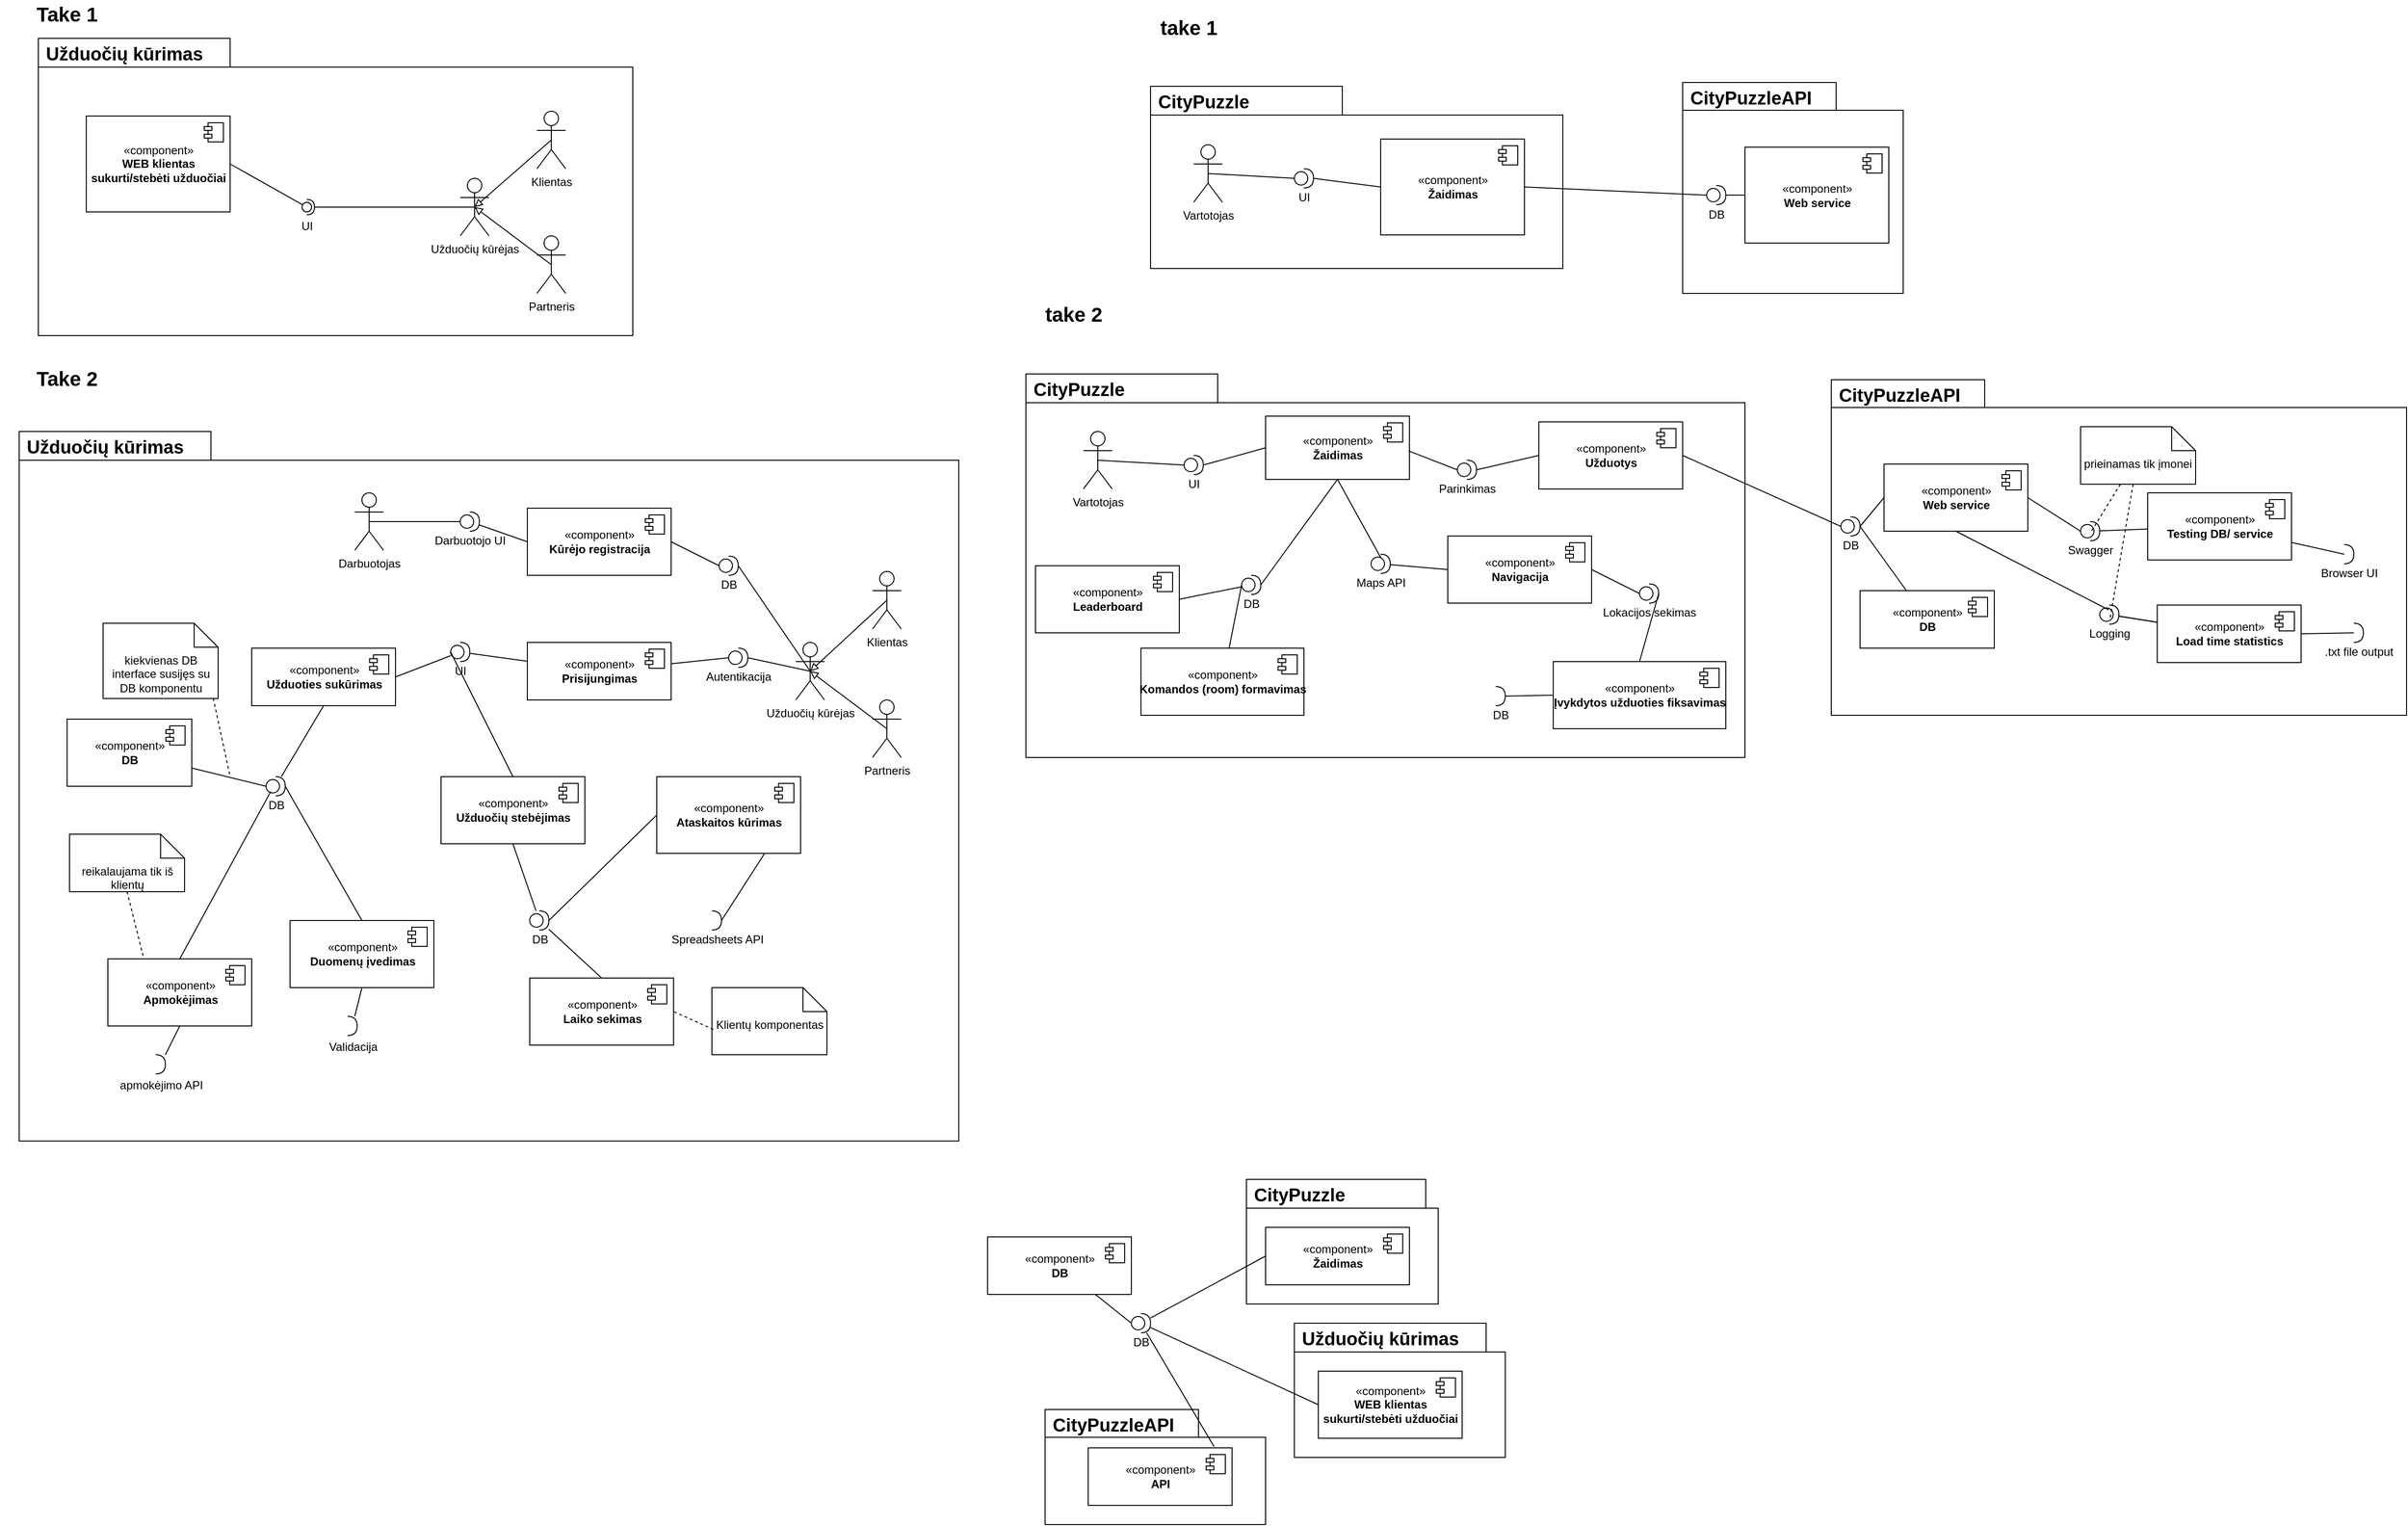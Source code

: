 <mxfile version="17.2.1" type="device"><diagram id="Dtw4l8O03sn318z3Ghwx" name="Page-1"><mxGraphModel dx="1896" dy="1040" grid="1" gridSize="10" guides="1" tooltips="1" connect="1" arrows="1" fold="1" page="1" pageScale="1" pageWidth="850" pageHeight="1100" math="0" shadow="0"><root><mxCell id="0"/><mxCell id="1" parent="0"/><mxCell id="4-IWrdeqYlgNCMV9quka-18" value="Take 1" style="text;align=center;fontStyle=1;verticalAlign=middle;spacingLeft=3;spacingRight=3;strokeColor=none;rotatable=0;points=[[0,0.5],[1,0.5]];portConstraint=eastwest;fontSize=21;" vertex="1" parent="1"><mxGeometry y="40" width="140" height="26" as="geometry"/></mxCell><mxCell id="4-IWrdeqYlgNCMV9quka-19" value="Take 2" style="text;align=center;fontStyle=1;verticalAlign=middle;spacingLeft=3;spacingRight=3;strokeColor=none;rotatable=0;points=[[0,0.5],[1,0.5]];portConstraint=eastwest;fontSize=21;" vertex="1" parent="1"><mxGeometry x="30" y="420" width="80" height="26" as="geometry"/></mxCell><mxCell id="4-IWrdeqYlgNCMV9quka-22" value="&lt;div style=&quot;font-size: 19px&quot;&gt;&lt;font style=&quot;font-size: 19px&quot;&gt;Užduočių kūrimas&lt;br&gt;&lt;/font&gt;&lt;/div&gt;" style="shape=folder;fontStyle=1;spacingTop=-1;tabWidth=200;tabHeight=30;tabPosition=left;html=1;fontSize=21;align=left;verticalAlign=top;spacingLeft=6;" vertex="1" parent="1"><mxGeometry x="40" y="80" width="620" height="310" as="geometry"/></mxCell><mxCell id="4-IWrdeqYlgNCMV9quka-23" value="Klientas" style="shape=umlActor;verticalLabelPosition=bottom;verticalAlign=top;html=1;" vertex="1" parent="1"><mxGeometry x="560" y="156" width="30" height="60" as="geometry"/></mxCell><mxCell id="4-IWrdeqYlgNCMV9quka-24" value="Partneris" style="shape=umlActor;verticalLabelPosition=bottom;verticalAlign=top;html=1;" vertex="1" parent="1"><mxGeometry x="560" y="286" width="30" height="60" as="geometry"/></mxCell><mxCell id="4-IWrdeqYlgNCMV9quka-25" style="rounded=0;orthogonalLoop=1;jettySize=auto;html=1;exitX=0.5;exitY=0.5;exitDx=0;exitDy=0;exitPerimeter=0;endArrow=block;endFill=0;entryX=0.5;entryY=0.5;entryDx=0;entryDy=0;entryPerimeter=0;" edge="1" parent="1" source="4-IWrdeqYlgNCMV9quka-23" target="4-IWrdeqYlgNCMV9quka-26"><mxGeometry relative="1" as="geometry"><mxPoint x="480" y="166" as="targetPoint"/></mxGeometry></mxCell><mxCell id="4-IWrdeqYlgNCMV9quka-26" value="Užduočių kūrėjas" style="shape=umlActor;verticalLabelPosition=bottom;verticalAlign=top;html=1;" vertex="1" parent="1"><mxGeometry x="480" y="226" width="30" height="60" as="geometry"/></mxCell><mxCell id="4-IWrdeqYlgNCMV9quka-27" style="rounded=0;orthogonalLoop=1;jettySize=auto;html=1;exitX=0.5;exitY=0.5;exitDx=0;exitDy=0;exitPerimeter=0;endArrow=block;endFill=0;entryX=0.5;entryY=0.5;entryDx=0;entryDy=0;entryPerimeter=0;" edge="1" parent="1" source="4-IWrdeqYlgNCMV9quka-24" target="4-IWrdeqYlgNCMV9quka-26"><mxGeometry relative="1" as="geometry"><mxPoint x="585" y="196" as="sourcePoint"/><mxPoint x="475" y="266" as="targetPoint"/></mxGeometry></mxCell><mxCell id="4-IWrdeqYlgNCMV9quka-28" value="" style="rounded=0;orthogonalLoop=1;jettySize=auto;html=1;endArrow=none;endFill=0;sketch=0;sourcePerimeterSpacing=0;targetPerimeterSpacing=0;exitX=1;exitY=0.5;exitDx=0;exitDy=0;" edge="1" parent="1" source="4-IWrdeqYlgNCMV9quka-32" target="4-IWrdeqYlgNCMV9quka-30"><mxGeometry relative="1" as="geometry"><mxPoint x="250" y="246" as="sourcePoint"/></mxGeometry></mxCell><mxCell id="4-IWrdeqYlgNCMV9quka-29" value="" style="rounded=0;orthogonalLoop=1;jettySize=auto;html=1;endArrow=halfCircle;endFill=0;entryX=0.5;entryY=0.5;endSize=6;strokeWidth=1;sketch=0;exitX=0.5;exitY=0.5;exitDx=0;exitDy=0;exitPerimeter=0;" edge="1" parent="1" source="4-IWrdeqYlgNCMV9quka-26" target="4-IWrdeqYlgNCMV9quka-30"><mxGeometry relative="1" as="geometry"><mxPoint x="315" y="291" as="sourcePoint"/></mxGeometry></mxCell><mxCell id="4-IWrdeqYlgNCMV9quka-30" value="" style="ellipse;whiteSpace=wrap;html=1;align=center;aspect=fixed;resizable=0;points=[];outlineConnect=0;sketch=0;" vertex="1" parent="1"><mxGeometry x="315" y="251" width="10" height="10" as="geometry"/></mxCell><mxCell id="4-IWrdeqYlgNCMV9quka-31" value="UI" style="text;html=1;align=center;verticalAlign=middle;resizable=0;points=[];autosize=1;strokeColor=none;fillColor=none;" vertex="1" parent="1"><mxGeometry x="305" y="266" width="30" height="20" as="geometry"/></mxCell><mxCell id="4-IWrdeqYlgNCMV9quka-32" value="«component»&lt;br&gt;&lt;div&gt;&lt;b&gt;WEB klientas&lt;/b&gt;&lt;/div&gt;&lt;div&gt;&lt;b&gt;sukurti/stebėti užduočiai&lt;/b&gt;&lt;/div&gt;" style="html=1;dropTarget=0;" vertex="1" parent="1"><mxGeometry x="90" y="161" width="150" height="100" as="geometry"/></mxCell><mxCell id="4-IWrdeqYlgNCMV9quka-33" value="" style="shape=module;jettyWidth=8;jettyHeight=4;" vertex="1" parent="4-IWrdeqYlgNCMV9quka-32"><mxGeometry x="1" width="20" height="20" relative="1" as="geometry"><mxPoint x="-27" y="7" as="offset"/></mxGeometry></mxCell><mxCell id="4-IWrdeqYlgNCMV9quka-34" value="&lt;div style=&quot;font-size: 19px&quot;&gt;&lt;font style=&quot;font-size: 19px&quot;&gt;Užduočių kūrimas&lt;br&gt;&lt;/font&gt;&lt;/div&gt;" style="shape=folder;fontStyle=1;spacingTop=-1;tabWidth=200;tabHeight=30;tabPosition=left;html=1;fontSize=21;align=left;verticalAlign=top;spacingLeft=6;" vertex="1" parent="1"><mxGeometry x="20" y="490" width="980" height="740" as="geometry"/></mxCell><mxCell id="4-IWrdeqYlgNCMV9quka-35" value="Klientas" style="shape=umlActor;verticalLabelPosition=bottom;verticalAlign=top;html=1;" vertex="1" parent="1"><mxGeometry x="910" y="636" width="30" height="60" as="geometry"/></mxCell><mxCell id="4-IWrdeqYlgNCMV9quka-36" value="Partneris" style="shape=umlActor;verticalLabelPosition=bottom;verticalAlign=top;html=1;" vertex="1" parent="1"><mxGeometry x="910" y="770" width="30" height="60" as="geometry"/></mxCell><mxCell id="4-IWrdeqYlgNCMV9quka-37" style="rounded=0;orthogonalLoop=1;jettySize=auto;html=1;exitX=0.5;exitY=0.5;exitDx=0;exitDy=0;exitPerimeter=0;endArrow=block;endFill=0;entryX=0.5;entryY=0.5;entryDx=0;entryDy=0;entryPerimeter=0;" edge="1" parent="1" source="4-IWrdeqYlgNCMV9quka-35" target="4-IWrdeqYlgNCMV9quka-38"><mxGeometry relative="1" as="geometry"><mxPoint x="830" y="650" as="targetPoint"/></mxGeometry></mxCell><mxCell id="4-IWrdeqYlgNCMV9quka-88" style="edgeStyle=none;rounded=0;orthogonalLoop=1;jettySize=auto;html=1;entryX=1;entryY=0.5;entryDx=0;entryDy=0;fontSize=12;endArrow=none;endFill=0;strokeColor=#000000;exitX=0.5;exitY=0.5;exitDx=0;exitDy=0;exitPerimeter=0;entryPerimeter=0;" edge="1" parent="1" source="4-IWrdeqYlgNCMV9quka-38" target="4-IWrdeqYlgNCMV9quka-129"><mxGeometry relative="1" as="geometry"/></mxCell><mxCell id="4-IWrdeqYlgNCMV9quka-38" value="Užduočių kūrėjas" style="shape=umlActor;verticalLabelPosition=bottom;verticalAlign=top;html=1;" vertex="1" parent="1"><mxGeometry x="830" y="710" width="30" height="60" as="geometry"/></mxCell><mxCell id="4-IWrdeqYlgNCMV9quka-39" style="rounded=0;orthogonalLoop=1;jettySize=auto;html=1;exitX=0.5;exitY=0.5;exitDx=0;exitDy=0;exitPerimeter=0;endArrow=block;endFill=0;entryX=0.5;entryY=0.5;entryDx=0;entryDy=0;entryPerimeter=0;" edge="1" parent="1" source="4-IWrdeqYlgNCMV9quka-36" target="4-IWrdeqYlgNCMV9quka-38"><mxGeometry relative="1" as="geometry"><mxPoint x="935" y="680" as="sourcePoint"/><mxPoint x="825" y="750" as="targetPoint"/></mxGeometry></mxCell><mxCell id="4-IWrdeqYlgNCMV9quka-69" style="edgeStyle=none;rounded=0;orthogonalLoop=1;jettySize=auto;html=1;entryX=0.5;entryY=1;entryDx=0;entryDy=0;fontSize=12;endArrow=none;endFill=0;strokeColor=#000000;" edge="1" parent="1" source="4-IWrdeqYlgNCMV9quka-48" target="4-IWrdeqYlgNCMV9quka-97"><mxGeometry relative="1" as="geometry"/></mxCell><mxCell id="4-IWrdeqYlgNCMV9quka-48" value="&lt;div&gt;&lt;font style=&quot;font-size: 12px&quot;&gt;apmokėjimo API&lt;/font&gt;&lt;/div&gt;" style="shape=requiredInterface;html=1;verticalLabelPosition=bottom;sketch=0;fontSize=19;strokeColor=#000000;fillColor=#D4E1F5;" vertex="1" parent="1"><mxGeometry x="162.5" y="1140" width="10" height="20" as="geometry"/></mxCell><mxCell id="4-IWrdeqYlgNCMV9quka-57" style="edgeStyle=none;rounded=0;orthogonalLoop=1;jettySize=auto;html=1;entryX=0.5;entryY=0.5;entryDx=0;entryDy=0;entryPerimeter=0;fontSize=12;endArrow=none;endFill=0;strokeColor=#000000;exitX=1;exitY=0.5;exitDx=0;exitDy=0;exitPerimeter=0;" edge="1" parent="1" source="4-IWrdeqYlgNCMV9quka-62" target="4-IWrdeqYlgNCMV9quka-38"><mxGeometry relative="1" as="geometry"><mxPoint x="810" y="740" as="sourcePoint"/></mxGeometry></mxCell><mxCell id="4-IWrdeqYlgNCMV9quka-54" value="&lt;div&gt;«component»&lt;b&gt;&lt;br&gt;&lt;/b&gt;&lt;/div&gt;&lt;div&gt;&lt;b&gt;Prisijungimas&lt;/b&gt;&lt;/div&gt;" style="html=1;dropTarget=0;" vertex="1" parent="1"><mxGeometry x="550" y="710" width="150" height="60" as="geometry"/></mxCell><mxCell id="4-IWrdeqYlgNCMV9quka-55" value="" style="shape=module;jettyWidth=8;jettyHeight=4;" vertex="1" parent="4-IWrdeqYlgNCMV9quka-54"><mxGeometry x="1" width="20" height="20" relative="1" as="geometry"><mxPoint x="-27" y="7" as="offset"/></mxGeometry></mxCell><mxCell id="4-IWrdeqYlgNCMV9quka-64" style="edgeStyle=none;rounded=0;orthogonalLoop=1;jettySize=auto;html=1;exitX=0;exitY=0.5;exitDx=0;exitDy=0;exitPerimeter=0;fontSize=12;endArrow=none;endFill=0;strokeColor=#000000;" edge="1" parent="1" source="4-IWrdeqYlgNCMV9quka-62" target="4-IWrdeqYlgNCMV9quka-54"><mxGeometry relative="1" as="geometry"/></mxCell><mxCell id="4-IWrdeqYlgNCMV9quka-62" value="Autentikacija" style="shape=providedRequiredInterface;html=1;verticalLabelPosition=bottom;sketch=0;fontSize=12;strokeColor=#000000;fillColor=none;" vertex="1" parent="1"><mxGeometry x="760" y="716" width="20" height="20" as="geometry"/></mxCell><mxCell id="4-IWrdeqYlgNCMV9quka-220" style="edgeStyle=none;rounded=0;orthogonalLoop=1;jettySize=auto;html=1;exitX=0.5;exitY=1;exitDx=0;exitDy=0;fontSize=12;endArrow=none;endFill=0;endSize=11;strokeColor=#000000;" edge="1" parent="1" source="4-IWrdeqYlgNCMV9quka-66" target="4-IWrdeqYlgNCMV9quka-219"><mxGeometry relative="1" as="geometry"/></mxCell><mxCell id="4-IWrdeqYlgNCMV9quka-66" value="&lt;div&gt;«component»&lt;/div&gt;&lt;div&gt;&lt;b&gt;Užduoties sukūrimas&lt;/b&gt;&lt;/div&gt;" style="html=1;dropTarget=0;" vertex="1" parent="1"><mxGeometry x="262.5" y="716" width="150" height="60" as="geometry"/></mxCell><mxCell id="4-IWrdeqYlgNCMV9quka-67" value="" style="shape=module;jettyWidth=8;jettyHeight=4;" vertex="1" parent="4-IWrdeqYlgNCMV9quka-66"><mxGeometry x="1" width="20" height="20" relative="1" as="geometry"><mxPoint x="-27" y="7" as="offset"/></mxGeometry></mxCell><mxCell id="4-IWrdeqYlgNCMV9quka-218" style="edgeStyle=none;rounded=0;orthogonalLoop=1;jettySize=auto;html=1;exitX=0.5;exitY=0;exitDx=0;exitDy=0;fontSize=12;endArrow=none;endFill=0;endSize=11;strokeColor=#000000;entryX=0;entryY=0.5;entryDx=0;entryDy=0;entryPerimeter=0;" edge="1" parent="1" source="4-IWrdeqYlgNCMV9quka-75" target="4-IWrdeqYlgNCMV9quka-111"><mxGeometry relative="1" as="geometry"><mxPoint x="490" y="710" as="targetPoint"/></mxGeometry></mxCell><mxCell id="4-IWrdeqYlgNCMV9quka-75" value="&lt;div&gt;«component»&lt;/div&gt;&lt;div&gt;&lt;b&gt;Užduočių stebėjimas&lt;/b&gt;&lt;/div&gt;" style="html=1;dropTarget=0;" vertex="1" parent="1"><mxGeometry x="460" y="850" width="150" height="70" as="geometry"/></mxCell><mxCell id="4-IWrdeqYlgNCMV9quka-76" value="" style="shape=module;jettyWidth=8;jettyHeight=4;" vertex="1" parent="4-IWrdeqYlgNCMV9quka-75"><mxGeometry x="1" width="20" height="20" relative="1" as="geometry"><mxPoint x="-27" y="7" as="offset"/></mxGeometry></mxCell><mxCell id="4-IWrdeqYlgNCMV9quka-85" style="edgeStyle=none;rounded=0;orthogonalLoop=1;jettySize=auto;html=1;entryX=0.25;entryY=0;entryDx=0;entryDy=0;fontSize=12;endArrow=none;endFill=0;strokeColor=#000000;dashed=1;exitX=0.5;exitY=1;exitDx=0;exitDy=0;exitPerimeter=0;" edge="1" parent="1" source="4-IWrdeqYlgNCMV9quka-84" target="4-IWrdeqYlgNCMV9quka-97"><mxGeometry relative="1" as="geometry"><mxPoint x="72.5" y="1060" as="sourcePoint"/></mxGeometry></mxCell><mxCell id="4-IWrdeqYlgNCMV9quka-84" value="reikalaujama tik iš klientų" style="shape=note2;boundedLbl=1;whiteSpace=wrap;html=1;size=25;verticalAlign=top;align=center;fontSize=12;strokeColor=#000000;fillColor=none;" vertex="1" parent="1"><mxGeometry x="72.5" y="910" width="120" height="60" as="geometry"/></mxCell><mxCell id="4-IWrdeqYlgNCMV9quka-86" value="&lt;div&gt;«component»&lt;b&gt;&lt;br&gt;&lt;/b&gt;&lt;/div&gt;&lt;div&gt;&lt;b&gt;Kūrėjo registracija&lt;br&gt;&lt;/b&gt;&lt;/div&gt;" style="html=1;dropTarget=0;" vertex="1" parent="1"><mxGeometry x="550" y="570" width="150" height="70" as="geometry"/></mxCell><mxCell id="4-IWrdeqYlgNCMV9quka-87" value="" style="shape=module;jettyWidth=8;jettyHeight=4;" vertex="1" parent="4-IWrdeqYlgNCMV9quka-86"><mxGeometry x="1" width="20" height="20" relative="1" as="geometry"><mxPoint x="-27" y="7" as="offset"/></mxGeometry></mxCell><mxCell id="4-IWrdeqYlgNCMV9quka-99" style="edgeStyle=none;rounded=0;orthogonalLoop=1;jettySize=auto;html=1;fontSize=12;endArrow=none;endFill=0;strokeColor=#000000;exitX=0.5;exitY=0;exitDx=0;exitDy=0;endSize=11;entryX=0.247;entryY=0.772;entryDx=0;entryDy=0;entryPerimeter=0;" edge="1" parent="1" source="4-IWrdeqYlgNCMV9quka-97" target="4-IWrdeqYlgNCMV9quka-219"><mxGeometry relative="1" as="geometry"><mxPoint x="290" y="810" as="targetPoint"/></mxGeometry></mxCell><mxCell id="4-IWrdeqYlgNCMV9quka-97" value="&lt;div&gt;«component»&lt;/div&gt;&lt;b&gt;Apmokėjimas&lt;br&gt;&lt;/b&gt;" style="html=1;dropTarget=0;" vertex="1" parent="1"><mxGeometry x="112.5" y="1040" width="150" height="70" as="geometry"/></mxCell><mxCell id="4-IWrdeqYlgNCMV9quka-98" value="" style="shape=module;jettyWidth=8;jettyHeight=4;" vertex="1" parent="4-IWrdeqYlgNCMV9quka-97"><mxGeometry x="1" width="20" height="20" relative="1" as="geometry"><mxPoint x="-27" y="7" as="offset"/></mxGeometry></mxCell><mxCell id="4-IWrdeqYlgNCMV9quka-100" style="edgeStyle=none;rounded=0;orthogonalLoop=1;jettySize=auto;html=1;entryX=0.5;entryY=1;entryDx=0;entryDy=0;fontSize=12;endArrow=none;endFill=0;strokeColor=#000000;" edge="1" parent="1" source="4-IWrdeqYlgNCMV9quka-101" target="4-IWrdeqYlgNCMV9quka-105"><mxGeometry relative="1" as="geometry"/></mxCell><mxCell id="4-IWrdeqYlgNCMV9quka-101" value="&lt;div&gt;&lt;font style=&quot;font-size: 12px&quot;&gt;Validacija&lt;br&gt;&lt;/font&gt;&lt;/div&gt;" style="shape=requiredInterface;html=1;verticalLabelPosition=bottom;sketch=0;fontSize=19;strokeColor=#000000;fillColor=#D4E1F5;" vertex="1" parent="1"><mxGeometry x="362.5" y="1100" width="10" height="20" as="geometry"/></mxCell><mxCell id="4-IWrdeqYlgNCMV9quka-104" style="edgeStyle=none;rounded=0;orthogonalLoop=1;jettySize=auto;html=1;entryX=1;entryY=0.5;entryDx=0;entryDy=0;fontSize=12;endArrow=none;endFill=0;strokeColor=#000000;exitX=0.5;exitY=0;exitDx=0;exitDy=0;endSize=11;entryPerimeter=0;" edge="1" parent="1" source="4-IWrdeqYlgNCMV9quka-105" target="4-IWrdeqYlgNCMV9quka-219"><mxGeometry relative="1" as="geometry"><mxPoint x="570" y="1040" as="targetPoint"/></mxGeometry></mxCell><mxCell id="4-IWrdeqYlgNCMV9quka-105" value="&lt;div&gt;«component»&lt;/div&gt;&lt;b&gt;Duomenų įvedimas&lt;br&gt;&lt;/b&gt;" style="html=1;dropTarget=0;" vertex="1" parent="1"><mxGeometry x="302.5" y="1000" width="150" height="70" as="geometry"/></mxCell><mxCell id="4-IWrdeqYlgNCMV9quka-106" value="" style="shape=module;jettyWidth=8;jettyHeight=4;" vertex="1" parent="4-IWrdeqYlgNCMV9quka-105"><mxGeometry x="1" width="20" height="20" relative="1" as="geometry"><mxPoint x="-27" y="7" as="offset"/></mxGeometry></mxCell><mxCell id="4-IWrdeqYlgNCMV9quka-113" style="edgeStyle=none;rounded=0;orthogonalLoop=1;jettySize=auto;html=1;entryX=1;entryY=0.5;entryDx=0;entryDy=0;fontSize=12;endArrow=none;endFill=0;endSize=11;strokeColor=#000000;" edge="1" parent="1" source="4-IWrdeqYlgNCMV9quka-111" target="4-IWrdeqYlgNCMV9quka-66"><mxGeometry relative="1" as="geometry"><mxPoint x="440" y="721" as="targetPoint"/></mxGeometry></mxCell><mxCell id="4-IWrdeqYlgNCMV9quka-114" style="edgeStyle=none;rounded=0;orthogonalLoop=1;jettySize=auto;html=1;fontSize=12;endArrow=none;endFill=0;endSize=11;strokeColor=#000000;" edge="1" parent="1" source="4-IWrdeqYlgNCMV9quka-111" target="4-IWrdeqYlgNCMV9quka-54"><mxGeometry relative="1" as="geometry"/></mxCell><mxCell id="4-IWrdeqYlgNCMV9quka-111" value="UI" style="shape=providedRequiredInterface;html=1;verticalLabelPosition=bottom;sketch=0;fontSize=12;strokeColor=#000000;fillColor=none;" vertex="1" parent="1"><mxGeometry x="470" y="710" width="20" height="20" as="geometry"/></mxCell><mxCell id="4-IWrdeqYlgNCMV9quka-115" style="edgeStyle=none;rounded=0;orthogonalLoop=1;jettySize=auto;html=1;entryX=0.5;entryY=1;entryDx=0;entryDy=0;fontSize=12;endArrow=none;endFill=0;strokeColor=#000000;" edge="1" parent="1" source="4-IWrdeqYlgNCMV9quka-119" target="4-IWrdeqYlgNCMV9quka-75"><mxGeometry relative="1" as="geometry"><mxPoint x="617.5" y="750" as="targetPoint"/><mxPoint x="502.5" y="983.333" as="sourcePoint"/></mxGeometry></mxCell><mxCell id="4-IWrdeqYlgNCMV9quka-122" style="edgeStyle=none;rounded=0;orthogonalLoop=1;jettySize=auto;html=1;entryX=0.5;entryY=0;entryDx=0;entryDy=0;fontSize=12;endArrow=none;endFill=0;endSize=11;strokeColor=#000000;" edge="1" parent="1" source="4-IWrdeqYlgNCMV9quka-119" target="4-IWrdeqYlgNCMV9quka-120"><mxGeometry relative="1" as="geometry"/></mxCell><mxCell id="4-IWrdeqYlgNCMV9quka-119" value="DB" style="shape=providedRequiredInterface;html=1;verticalLabelPosition=bottom;sketch=0;fontSize=12;strokeColor=#000000;fillColor=none;" vertex="1" parent="1"><mxGeometry x="552.5" y="990" width="20" height="20" as="geometry"/></mxCell><mxCell id="4-IWrdeqYlgNCMV9quka-120" value="&lt;div&gt;«component»&lt;/div&gt;&lt;div&gt;&lt;b&gt;Laiko sekimas&lt;br&gt;&lt;/b&gt;&lt;/div&gt;" style="html=1;dropTarget=0;" vertex="1" parent="1"><mxGeometry x="552.5" y="1060" width="150" height="70" as="geometry"/></mxCell><mxCell id="4-IWrdeqYlgNCMV9quka-121" value="" style="shape=module;jettyWidth=8;jettyHeight=4;" vertex="1" parent="4-IWrdeqYlgNCMV9quka-120"><mxGeometry x="1" width="20" height="20" relative="1" as="geometry"><mxPoint x="-27" y="7" as="offset"/></mxGeometry></mxCell><mxCell id="4-IWrdeqYlgNCMV9quka-123" style="edgeStyle=none;rounded=0;orthogonalLoop=1;jettySize=auto;html=1;entryX=0;entryY=0.5;entryDx=0;entryDy=0;fontSize=12;endArrow=none;endFill=0;endSize=11;strokeColor=#000000;exitX=1;exitY=0.5;exitDx=0;exitDy=0;exitPerimeter=0;" edge="1" parent="1" target="4-IWrdeqYlgNCMV9quka-124" source="4-IWrdeqYlgNCMV9quka-119"><mxGeometry relative="1" as="geometry"><mxPoint x="582.5" y="1019.231" as="sourcePoint"/></mxGeometry></mxCell><mxCell id="4-IWrdeqYlgNCMV9quka-127" style="edgeStyle=none;rounded=0;orthogonalLoop=1;jettySize=auto;html=1;exitX=0.75;exitY=1;exitDx=0;exitDy=0;entryX=1;entryY=0.5;entryDx=0;entryDy=0;entryPerimeter=0;fontSize=12;endArrow=none;endFill=0;endSize=11;strokeColor=#000000;" edge="1" parent="1" source="4-IWrdeqYlgNCMV9quka-124" target="4-IWrdeqYlgNCMV9quka-170"><mxGeometry relative="1" as="geometry"><mxPoint x="907.5" y="980" as="targetPoint"/></mxGeometry></mxCell><mxCell id="4-IWrdeqYlgNCMV9quka-124" value="&lt;div&gt;«component»&lt;/div&gt;&lt;div&gt;&lt;b&gt;Ataskaitos kūrimas&lt;br&gt;&lt;/b&gt;&lt;/div&gt;" style="html=1;dropTarget=0;" vertex="1" parent="1"><mxGeometry x="685" y="850" width="150" height="80" as="geometry"/></mxCell><mxCell id="4-IWrdeqYlgNCMV9quka-125" value="" style="shape=module;jettyWidth=8;jettyHeight=4;" vertex="1" parent="4-IWrdeqYlgNCMV9quka-124"><mxGeometry x="1" width="20" height="20" relative="1" as="geometry"><mxPoint x="-27" y="7" as="offset"/></mxGeometry></mxCell><mxCell id="4-IWrdeqYlgNCMV9quka-131" style="edgeStyle=none;rounded=0;orthogonalLoop=1;jettySize=auto;html=1;exitX=0.5;exitY=0.5;exitDx=0;exitDy=0;exitPerimeter=0;fontSize=12;endArrow=none;endFill=0;endSize=11;strokeColor=#000000;entryX=0;entryY=0.5;entryDx=0;entryDy=0;entryPerimeter=0;" edge="1" parent="1" source="4-IWrdeqYlgNCMV9quka-128" target="4-IWrdeqYlgNCMV9quka-132"><mxGeometry relative="1" as="geometry"><mxPoint x="490" y="540" as="targetPoint"/></mxGeometry></mxCell><mxCell id="4-IWrdeqYlgNCMV9quka-128" value="Darbuotojas" style="shape=umlActor;verticalLabelPosition=bottom;verticalAlign=top;html=1;" vertex="1" parent="1"><mxGeometry x="370" y="554" width="30" height="60" as="geometry"/></mxCell><mxCell id="4-IWrdeqYlgNCMV9quka-130" style="edgeStyle=none;rounded=0;orthogonalLoop=1;jettySize=auto;html=1;entryX=1;entryY=0.5;entryDx=0;entryDy=0;fontSize=12;endArrow=none;endFill=0;endSize=11;strokeColor=#000000;exitX=0;exitY=0.5;exitDx=0;exitDy=0;exitPerimeter=0;" edge="1" parent="1" source="4-IWrdeqYlgNCMV9quka-129" target="4-IWrdeqYlgNCMV9quka-86"><mxGeometry relative="1" as="geometry"/></mxCell><mxCell id="4-IWrdeqYlgNCMV9quka-129" value="DB" style="shape=providedRequiredInterface;html=1;verticalLabelPosition=bottom;sketch=0;fontSize=12;strokeColor=#000000;fillColor=none;" vertex="1" parent="1"><mxGeometry x="750" y="620" width="20" height="20" as="geometry"/></mxCell><mxCell id="4-IWrdeqYlgNCMV9quka-133" style="edgeStyle=none;rounded=0;orthogonalLoop=1;jettySize=auto;html=1;entryX=0;entryY=0.5;entryDx=0;entryDy=0;fontSize=12;endArrow=none;endFill=0;endSize=11;strokeColor=#000000;" edge="1" parent="1" source="4-IWrdeqYlgNCMV9quka-132" target="4-IWrdeqYlgNCMV9quka-86"><mxGeometry relative="1" as="geometry"/></mxCell><mxCell id="4-IWrdeqYlgNCMV9quka-132" value="Darbuotojo UI" style="shape=providedRequiredInterface;html=1;verticalLabelPosition=bottom;sketch=0;fontSize=12;strokeColor=#000000;fillColor=none;" vertex="1" parent="1"><mxGeometry x="480" y="574" width="20" height="20" as="geometry"/></mxCell><mxCell id="4-IWrdeqYlgNCMV9quka-137" style="edgeStyle=none;rounded=0;orthogonalLoop=1;jettySize=auto;html=1;fontSize=12;endArrow=none;endFill=0;strokeColor=#000000;dashed=1;exitX=0.013;exitY=0.623;exitDx=0;exitDy=0;exitPerimeter=0;entryX=1;entryY=0.5;entryDx=0;entryDy=0;" edge="1" parent="1" source="4-IWrdeqYlgNCMV9quka-138" target="4-IWrdeqYlgNCMV9quka-120"><mxGeometry relative="1" as="geometry"><mxPoint x="772.5" y="1230" as="sourcePoint"/><mxPoint x="850.5" y="1170" as="targetPoint"/></mxGeometry></mxCell><mxCell id="4-IWrdeqYlgNCMV9quka-138" value="Klientų komponentas" style="shape=note2;boundedLbl=1;whiteSpace=wrap;html=1;size=25;verticalAlign=top;align=center;fontSize=12;strokeColor=#000000;fillColor=none;" vertex="1" parent="1"><mxGeometry x="742.5" y="1070" width="120" height="70" as="geometry"/></mxCell><mxCell id="4-IWrdeqYlgNCMV9quka-140" value="&lt;div style=&quot;font-size: 19px&quot;&gt;CityPuzzle&lt;font style=&quot;font-size: 19px&quot;&gt;&lt;br&gt;&lt;/font&gt;&lt;/div&gt;" style="shape=folder;fontStyle=1;spacingTop=-1;tabWidth=200;tabHeight=30;tabPosition=left;html=1;fontSize=21;align=left;verticalAlign=top;spacingLeft=6;" vertex="1" parent="1"><mxGeometry x="1200" y="130" width="430" height="190" as="geometry"/></mxCell><mxCell id="4-IWrdeqYlgNCMV9quka-141" value="take 1" style="text;align=center;fontStyle=1;verticalAlign=middle;spacingLeft=3;spacingRight=3;strokeColor=none;rotatable=0;points=[[0,0.5],[1,0.5]];portConstraint=eastwest;fontSize=21;" vertex="1" parent="1"><mxGeometry x="1200" y="54" width="80" height="26" as="geometry"/></mxCell><mxCell id="4-IWrdeqYlgNCMV9quka-142" value="&lt;div style=&quot;font-size: 19px&quot;&gt;CityPuzzleAPI&lt;/div&gt;" style="shape=folder;fontStyle=1;spacingTop=-1;tabWidth=160;tabHeight=29;tabPosition=left;html=1;fontSize=21;align=left;verticalAlign=top;spacingLeft=6;" vertex="1" parent="1"><mxGeometry x="1755" y="126" width="230" height="220" as="geometry"/></mxCell><mxCell id="4-IWrdeqYlgNCMV9quka-148" style="edgeStyle=none;rounded=0;orthogonalLoop=1;jettySize=auto;html=1;exitX=0.5;exitY=0.5;exitDx=0;exitDy=0;exitPerimeter=0;entryX=0;entryY=0.5;entryDx=0;entryDy=0;entryPerimeter=0;fontSize=12;endArrow=none;endFill=0;endSize=11;strokeColor=#000000;" edge="1" parent="1" source="4-IWrdeqYlgNCMV9quka-143" target="4-IWrdeqYlgNCMV9quka-145"><mxGeometry relative="1" as="geometry"/></mxCell><mxCell id="4-IWrdeqYlgNCMV9quka-143" value="Vartotojas" style="shape=umlActor;verticalLabelPosition=bottom;verticalAlign=top;html=1;" vertex="1" parent="1"><mxGeometry x="1245" y="191" width="30" height="60" as="geometry"/></mxCell><mxCell id="4-IWrdeqYlgNCMV9quka-149" style="edgeStyle=none;rounded=0;orthogonalLoop=1;jettySize=auto;html=1;exitX=1;exitY=0.5;exitDx=0;exitDy=0;exitPerimeter=0;entryX=0;entryY=0.5;entryDx=0;entryDy=0;fontSize=12;endArrow=none;endFill=0;endSize=11;strokeColor=#000000;" edge="1" parent="1" source="4-IWrdeqYlgNCMV9quka-145" target="4-IWrdeqYlgNCMV9quka-146"><mxGeometry relative="1" as="geometry"/></mxCell><mxCell id="4-IWrdeqYlgNCMV9quka-145" value="UI" style="shape=providedRequiredInterface;html=1;verticalLabelPosition=bottom;sketch=0;fontSize=12;strokeColor=#000000;fillColor=none;" vertex="1" parent="1"><mxGeometry x="1350" y="216" width="20" height="20" as="geometry"/></mxCell><mxCell id="4-IWrdeqYlgNCMV9quka-146" value="&lt;div&gt;«component»&lt;b&gt;&lt;br&gt;&lt;/b&gt;&lt;/div&gt;&lt;div&gt;&lt;b&gt;Žaidimas&lt;br&gt;&lt;/b&gt;&lt;/div&gt;" style="html=1;dropTarget=0;" vertex="1" parent="1"><mxGeometry x="1440" y="185" width="150" height="100" as="geometry"/></mxCell><mxCell id="4-IWrdeqYlgNCMV9quka-147" value="" style="shape=module;jettyWidth=8;jettyHeight=4;" vertex="1" parent="4-IWrdeqYlgNCMV9quka-146"><mxGeometry x="1" width="20" height="20" relative="1" as="geometry"><mxPoint x="-27" y="7" as="offset"/></mxGeometry></mxCell><mxCell id="4-IWrdeqYlgNCMV9quka-150" value="&lt;div&gt;«component»&lt;b&gt;&lt;br&gt;&lt;/b&gt;&lt;/div&gt;&lt;div&gt;&lt;b&gt;Web service&lt;br&gt;&lt;/b&gt;&lt;/div&gt;" style="html=1;dropTarget=0;" vertex="1" parent="1"><mxGeometry x="1820" y="193.5" width="150" height="100" as="geometry"/></mxCell><mxCell id="4-IWrdeqYlgNCMV9quka-151" value="" style="shape=module;jettyWidth=8;jettyHeight=4;" vertex="1" parent="4-IWrdeqYlgNCMV9quka-150"><mxGeometry x="1" width="20" height="20" relative="1" as="geometry"><mxPoint x="-27" y="7" as="offset"/></mxGeometry></mxCell><mxCell id="4-IWrdeqYlgNCMV9quka-153" style="edgeStyle=none;rounded=0;orthogonalLoop=1;jettySize=auto;html=1;exitX=1;exitY=0.5;exitDx=0;exitDy=0;entryX=0;entryY=0.5;entryDx=0;entryDy=0;entryPerimeter=0;fontSize=12;endArrow=none;endFill=0;endSize=11;strokeColor=#000000;" edge="1" parent="1" target="4-IWrdeqYlgNCMV9quka-155" source="4-IWrdeqYlgNCMV9quka-146"><mxGeometry relative="1" as="geometry"><mxPoint x="1580" y="128.5" as="sourcePoint"/></mxGeometry></mxCell><mxCell id="4-IWrdeqYlgNCMV9quka-154" style="edgeStyle=none;rounded=0;orthogonalLoop=1;jettySize=auto;html=1;exitX=1;exitY=0.5;exitDx=0;exitDy=0;exitPerimeter=0;entryX=0;entryY=0.5;entryDx=0;entryDy=0;fontSize=12;endArrow=none;endFill=0;endSize=11;strokeColor=#000000;" edge="1" parent="1" source="4-IWrdeqYlgNCMV9quka-155" target="4-IWrdeqYlgNCMV9quka-150"><mxGeometry relative="1" as="geometry"><mxPoint x="1790" y="179.5" as="targetPoint"/></mxGeometry></mxCell><mxCell id="4-IWrdeqYlgNCMV9quka-155" value="DB" style="shape=providedRequiredInterface;html=1;verticalLabelPosition=bottom;sketch=0;fontSize=12;strokeColor=#000000;fillColor=none;" vertex="1" parent="1"><mxGeometry x="1780" y="233.5" width="20" height="20" as="geometry"/></mxCell><mxCell id="4-IWrdeqYlgNCMV9quka-156" value="take 2" style="text;align=center;fontStyle=1;verticalAlign=middle;spacingLeft=3;spacingRight=3;strokeColor=none;rotatable=0;points=[[0,0.5],[1,0.5]];portConstraint=eastwest;fontSize=21;" vertex="1" parent="1"><mxGeometry x="1080" y="353" width="80" height="26" as="geometry"/></mxCell><mxCell id="4-IWrdeqYlgNCMV9quka-170" value="Spreadsheets API" style="shape=requiredInterface;html=1;verticalLabelPosition=bottom;sketch=0;fontSize=12;strokeColor=#000000;fillColor=#D4E1F5;" vertex="1" parent="1"><mxGeometry x="742.5" y="990" width="10" height="20" as="geometry"/></mxCell><mxCell id="4-IWrdeqYlgNCMV9quka-219" value="DB" style="shape=providedRequiredInterface;html=1;verticalLabelPosition=bottom;sketch=0;fontSize=12;strokeColor=#000000;fillColor=none;" vertex="1" parent="1"><mxGeometry x="277.5" y="850" width="20" height="20" as="geometry"/></mxCell><mxCell id="4-IWrdeqYlgNCMV9quka-226" style="edgeStyle=none;rounded=0;orthogonalLoop=1;jettySize=auto;html=1;entryX=0;entryY=0.5;entryDx=0;entryDy=0;entryPerimeter=0;fontSize=12;endArrow=none;endFill=0;endSize=11;strokeColor=#000000;" edge="1" parent="1" source="4-IWrdeqYlgNCMV9quka-224" target="4-IWrdeqYlgNCMV9quka-219"><mxGeometry relative="1" as="geometry"/></mxCell><mxCell id="4-IWrdeqYlgNCMV9quka-224" value="&lt;div&gt;«component»&lt;/div&gt;&lt;b&gt;DB&lt;br&gt;&lt;/b&gt;" style="html=1;dropTarget=0;" vertex="1" parent="1"><mxGeometry x="70" y="790" width="130" height="70" as="geometry"/></mxCell><mxCell id="4-IWrdeqYlgNCMV9quka-225" value="" style="shape=module;jettyWidth=8;jettyHeight=4;" vertex="1" parent="4-IWrdeqYlgNCMV9quka-224"><mxGeometry x="1" width="20" height="20" relative="1" as="geometry"><mxPoint x="-27" y="7" as="offset"/></mxGeometry></mxCell><mxCell id="4-IWrdeqYlgNCMV9quka-227" style="edgeStyle=none;rounded=0;orthogonalLoop=1;jettySize=auto;html=1;fontSize=12;endArrow=none;endFill=0;strokeColor=#000000;dashed=1;exitX=0.958;exitY=0.998;exitDx=0;exitDy=0;exitPerimeter=0;" edge="1" parent="1" source="4-IWrdeqYlgNCMV9quka-228"><mxGeometry relative="1" as="geometry"><mxPoint x="142.5" y="805" as="sourcePoint"/><mxPoint x="240" y="850" as="targetPoint"/></mxGeometry></mxCell><mxCell id="4-IWrdeqYlgNCMV9quka-228" value="&lt;div&gt;kiekvienas DB interface susijęs su DB komponentu&lt;/div&gt;&lt;div&gt;&lt;br&gt;&lt;/div&gt;" style="shape=note2;boundedLbl=1;whiteSpace=wrap;html=1;size=25;verticalAlign=top;align=center;fontSize=12;strokeColor=#000000;fillColor=none;" vertex="1" parent="1"><mxGeometry x="107.5" y="690" width="120" height="78.5" as="geometry"/></mxCell><mxCell id="4-IWrdeqYlgNCMV9quka-236" value="&lt;div style=&quot;font-size: 19px&quot;&gt;CityPuzzle&lt;font style=&quot;font-size: 19px&quot;&gt;&lt;br&gt;&lt;/font&gt;&lt;/div&gt;" style="shape=folder;fontStyle=1;spacingTop=-1;tabWidth=200;tabHeight=30;tabPosition=left;html=1;fontSize=21;align=left;verticalAlign=top;spacingLeft=6;" vertex="1" parent="1"><mxGeometry x="1070" y="430" width="750" height="400" as="geometry"/></mxCell><mxCell id="4-IWrdeqYlgNCMV9quka-237" style="edgeStyle=none;rounded=0;orthogonalLoop=1;jettySize=auto;html=1;exitX=0.5;exitY=0.5;exitDx=0;exitDy=0;exitPerimeter=0;entryX=0;entryY=0.5;entryDx=0;entryDy=0;entryPerimeter=0;fontSize=12;endArrow=none;endFill=0;endSize=11;strokeColor=#000000;" edge="1" parent="1" source="4-IWrdeqYlgNCMV9quka-238" target="4-IWrdeqYlgNCMV9quka-240"><mxGeometry relative="1" as="geometry"/></mxCell><mxCell id="4-IWrdeqYlgNCMV9quka-238" value="Vartotojas" style="shape=umlActor;verticalLabelPosition=bottom;verticalAlign=top;html=1;" vertex="1" parent="1"><mxGeometry x="1130" y="490" width="30" height="60" as="geometry"/></mxCell><mxCell id="4-IWrdeqYlgNCMV9quka-239" style="edgeStyle=none;rounded=0;orthogonalLoop=1;jettySize=auto;html=1;exitX=1;exitY=0.5;exitDx=0;exitDy=0;exitPerimeter=0;entryX=0;entryY=0.5;entryDx=0;entryDy=0;fontSize=12;endArrow=none;endFill=0;endSize=11;strokeColor=#000000;" edge="1" parent="1" source="4-IWrdeqYlgNCMV9quka-240" target="4-IWrdeqYlgNCMV9quka-241"><mxGeometry relative="1" as="geometry"/></mxCell><mxCell id="4-IWrdeqYlgNCMV9quka-240" value="UI" style="shape=providedRequiredInterface;html=1;verticalLabelPosition=bottom;sketch=0;fontSize=12;strokeColor=#000000;fillColor=none;" vertex="1" parent="1"><mxGeometry x="1235" y="515" width="20" height="20" as="geometry"/></mxCell><mxCell id="4-IWrdeqYlgNCMV9quka-241" value="&lt;div&gt;«component»&lt;b&gt;&lt;br&gt;&lt;/b&gt;&lt;/div&gt;&lt;div&gt;&lt;b&gt;Žaidimas&lt;br&gt;&lt;/b&gt;&lt;/div&gt;" style="html=1;dropTarget=0;" vertex="1" parent="1"><mxGeometry x="1320" y="474" width="150" height="66" as="geometry"/></mxCell><mxCell id="4-IWrdeqYlgNCMV9quka-242" value="" style="shape=module;jettyWidth=8;jettyHeight=4;" vertex="1" parent="4-IWrdeqYlgNCMV9quka-241"><mxGeometry x="1" width="20" height="20" relative="1" as="geometry"><mxPoint x="-27" y="7" as="offset"/></mxGeometry></mxCell><mxCell id="4-IWrdeqYlgNCMV9quka-249" style="edgeStyle=none;rounded=0;orthogonalLoop=1;jettySize=auto;html=1;exitX=0.5;exitY=1;exitDx=0;exitDy=0;entryX=0.5;entryY=0.167;entryDx=0;entryDy=0;entryPerimeter=0;fontSize=12;endArrow=none;endFill=0;endSize=11;strokeColor=#000000;" edge="1" parent="1" source="4-IWrdeqYlgNCMV9quka-241" target="4-IWrdeqYlgNCMV9quka-251"><mxGeometry relative="1" as="geometry"><mxPoint x="1950" y="491" as="sourcePoint"/><mxPoint x="1430" y="630" as="targetPoint"/></mxGeometry></mxCell><mxCell id="4-IWrdeqYlgNCMV9quka-250" style="edgeStyle=none;rounded=0;orthogonalLoop=1;jettySize=auto;html=1;entryX=0;entryY=0.5;entryDx=0;entryDy=0;fontSize=12;endArrow=none;endFill=0;endSize=11;strokeColor=#000000;" edge="1" parent="1" source="4-IWrdeqYlgNCMV9quka-251" target="4-IWrdeqYlgNCMV9quka-253"><mxGeometry relative="1" as="geometry"/></mxCell><mxCell id="4-IWrdeqYlgNCMV9quka-251" value="Maps API" style="shape=providedRequiredInterface;html=1;verticalLabelPosition=bottom;sketch=0;fontSize=12;strokeColor=#000000;fillColor=none;" vertex="1" parent="1"><mxGeometry x="1430" y="618" width="20" height="20" as="geometry"/></mxCell><mxCell id="4-IWrdeqYlgNCMV9quka-252" style="edgeStyle=none;rounded=0;orthogonalLoop=1;jettySize=auto;html=1;entryX=0;entryY=0.5;entryDx=0;entryDy=0;entryPerimeter=0;fontSize=12;endArrow=none;endFill=0;endSize=11;strokeColor=#000000;exitX=1;exitY=0.5;exitDx=0;exitDy=0;" edge="1" parent="1" source="4-IWrdeqYlgNCMV9quka-253" target="4-IWrdeqYlgNCMV9quka-284"><mxGeometry relative="1" as="geometry"><mxPoint x="1570" y="786" as="targetPoint"/></mxGeometry></mxCell><mxCell id="4-IWrdeqYlgNCMV9quka-253" value="&lt;div&gt;«component»&lt;b&gt;&lt;br&gt;&lt;/b&gt;&lt;/div&gt;&lt;div&gt;&lt;b&gt;Navigacija&lt;br&gt;&lt;/b&gt;&lt;/div&gt;" style="html=1;dropTarget=0;" vertex="1" parent="1"><mxGeometry x="1510" y="599" width="150" height="70" as="geometry"/></mxCell><mxCell id="4-IWrdeqYlgNCMV9quka-254" value="" style="shape=module;jettyWidth=8;jettyHeight=4;" vertex="1" parent="4-IWrdeqYlgNCMV9quka-253"><mxGeometry x="1" width="20" height="20" relative="1" as="geometry"><mxPoint x="-27" y="7" as="offset"/></mxGeometry></mxCell><mxCell id="4-IWrdeqYlgNCMV9quka-257" style="edgeStyle=none;rounded=0;orthogonalLoop=1;jettySize=auto;html=1;exitX=0.5;exitY=1;exitDx=0;exitDy=0;fontSize=12;endArrow=none;endFill=0;endSize=11;strokeColor=#000000;entryX=1;entryY=0.5;entryDx=0;entryDy=0;entryPerimeter=0;" edge="1" parent="1" source="4-IWrdeqYlgNCMV9quka-241" target="4-IWrdeqYlgNCMV9quka-259"><mxGeometry relative="1" as="geometry"><mxPoint x="1565" y="545" as="sourcePoint"/><mxPoint x="1450" y="680" as="targetPoint"/></mxGeometry></mxCell><mxCell id="4-IWrdeqYlgNCMV9quka-258" style="edgeStyle=none;rounded=0;orthogonalLoop=1;jettySize=auto;html=1;fontSize=12;endArrow=none;endFill=0;endSize=11;strokeColor=#000000;entryX=1;entryY=0.5;entryDx=0;entryDy=0;" edge="1" parent="1" source="4-IWrdeqYlgNCMV9quka-259" target="4-IWrdeqYlgNCMV9quka-260"><mxGeometry relative="1" as="geometry"/></mxCell><mxCell id="4-IWrdeqYlgNCMV9quka-259" value="DB" style="shape=providedRequiredInterface;html=1;verticalLabelPosition=bottom;sketch=0;fontSize=12;strokeColor=#000000;fillColor=none;" vertex="1" parent="1"><mxGeometry x="1295" y="640" width="20" height="20" as="geometry"/></mxCell><mxCell id="4-IWrdeqYlgNCMV9quka-260" value="&lt;div&gt;«component»&lt;b&gt;&lt;br&gt;&lt;/b&gt;&lt;/div&gt;&lt;div&gt;&lt;b&gt;Leaderboard&lt;br&gt;&lt;/b&gt;&lt;/div&gt;" style="html=1;dropTarget=0;" vertex="1" parent="1"><mxGeometry x="1080" y="630" width="150" height="70" as="geometry"/></mxCell><mxCell id="4-IWrdeqYlgNCMV9quka-261" value="" style="shape=module;jettyWidth=8;jettyHeight=4;" vertex="1" parent="4-IWrdeqYlgNCMV9quka-260"><mxGeometry x="1" width="20" height="20" relative="1" as="geometry"><mxPoint x="-27" y="7" as="offset"/></mxGeometry></mxCell><mxCell id="4-IWrdeqYlgNCMV9quka-265" value="&lt;div&gt;«component»&lt;b&gt;&lt;br&gt;&lt;/b&gt;&lt;/div&gt;&lt;div&gt;&lt;b&gt;Užduotys&lt;br&gt;&lt;/b&gt;&lt;/div&gt;" style="html=1;dropTarget=0;" vertex="1" parent="1"><mxGeometry x="1605" y="480" width="150" height="70" as="geometry"/></mxCell><mxCell id="4-IWrdeqYlgNCMV9quka-266" value="" style="shape=module;jettyWidth=8;jettyHeight=4;" vertex="1" parent="4-IWrdeqYlgNCMV9quka-265"><mxGeometry x="1" width="20" height="20" relative="1" as="geometry"><mxPoint x="-27" y="7" as="offset"/></mxGeometry></mxCell><mxCell id="4-IWrdeqYlgNCMV9quka-267" style="edgeStyle=none;rounded=0;orthogonalLoop=1;jettySize=auto;html=1;exitX=0.995;exitY=0.55;exitDx=0;exitDy=0;exitPerimeter=0;entryX=0;entryY=0.5;entryDx=0;entryDy=0;entryPerimeter=0;fontSize=12;endArrow=none;endFill=0;endSize=11;strokeColor=#000000;" edge="1" parent="1" source="4-IWrdeqYlgNCMV9quka-241" target="4-IWrdeqYlgNCMV9quka-269"><mxGeometry relative="1" as="geometry"><mxPoint x="1430" y="525" as="sourcePoint"/></mxGeometry></mxCell><mxCell id="4-IWrdeqYlgNCMV9quka-268" style="edgeStyle=none;rounded=0;orthogonalLoop=1;jettySize=auto;html=1;exitX=1;exitY=0.5;exitDx=0;exitDy=0;exitPerimeter=0;entryX=0;entryY=0.5;entryDx=0;entryDy=0;fontSize=12;endArrow=none;endFill=0;endSize=11;strokeColor=#000000;" edge="1" parent="1" source="4-IWrdeqYlgNCMV9quka-269" target="4-IWrdeqYlgNCMV9quka-265"><mxGeometry relative="1" as="geometry"><mxPoint x="1605" y="529" as="targetPoint"/></mxGeometry></mxCell><mxCell id="4-IWrdeqYlgNCMV9quka-269" value="Parinkimas" style="shape=providedRequiredInterface;html=1;verticalLabelPosition=bottom;sketch=0;fontSize=12;strokeColor=#000000;fillColor=none;" vertex="1" parent="1"><mxGeometry x="1520" y="520" width="20" height="20" as="geometry"/></mxCell><mxCell id="4-IWrdeqYlgNCMV9quka-279" style="edgeStyle=none;rounded=0;orthogonalLoop=1;jettySize=auto;html=1;entryX=0;entryY=0.5;entryDx=0;entryDy=0;entryPerimeter=0;fontSize=12;endArrow=none;endFill=0;endSize=11;strokeColor=#000000;" edge="1" parent="1" source="4-IWrdeqYlgNCMV9quka-280" target="4-IWrdeqYlgNCMV9quka-259"><mxGeometry relative="1" as="geometry"/></mxCell><mxCell id="4-IWrdeqYlgNCMV9quka-280" value="&lt;div&gt;«component»&lt;b&gt;&lt;br&gt;&lt;/b&gt;&lt;/div&gt;&lt;div&gt;&lt;b&gt;Komandos (room) formavimas&lt;br&gt;&lt;/b&gt;&lt;/div&gt;" style="html=1;dropTarget=0;" vertex="1" parent="1"><mxGeometry x="1190" y="716" width="170" height="70" as="geometry"/></mxCell><mxCell id="4-IWrdeqYlgNCMV9quka-281" value="" style="shape=module;jettyWidth=8;jettyHeight=4;" vertex="1" parent="4-IWrdeqYlgNCMV9quka-280"><mxGeometry x="1" width="20" height="20" relative="1" as="geometry"><mxPoint x="-27" y="7" as="offset"/></mxGeometry></mxCell><mxCell id="4-IWrdeqYlgNCMV9quka-282" style="edgeStyle=none;rounded=0;orthogonalLoop=1;jettySize=auto;html=1;exitX=1;exitY=0.5;exitDx=0;exitDy=0;exitPerimeter=0;fontSize=12;endArrow=none;endFill=0;endSize=11;strokeColor=#000000;" edge="1" parent="1"><mxGeometry relative="1" as="geometry"><mxPoint x="1570" y="786" as="sourcePoint"/><mxPoint x="1570" y="786" as="targetPoint"/></mxGeometry></mxCell><mxCell id="4-IWrdeqYlgNCMV9quka-283" style="edgeStyle=none;rounded=0;orthogonalLoop=1;jettySize=auto;html=1;exitX=1;exitY=0.5;exitDx=0;exitDy=0;exitPerimeter=0;entryX=0.5;entryY=0;entryDx=0;entryDy=0;fontSize=12;endArrow=none;endFill=0;endSize=11;strokeColor=#000000;" edge="1" parent="1" source="4-IWrdeqYlgNCMV9quka-284" target="4-IWrdeqYlgNCMV9quka-285"><mxGeometry relative="1" as="geometry"/></mxCell><mxCell id="4-IWrdeqYlgNCMV9quka-284" value="Lokacijos sekimas" style="shape=providedRequiredInterface;html=1;verticalLabelPosition=bottom;sketch=0;fontSize=12;strokeColor=#000000;fillColor=none;" vertex="1" parent="1"><mxGeometry x="1710" y="649" width="20" height="20" as="geometry"/></mxCell><mxCell id="4-IWrdeqYlgNCMV9quka-285" value="&lt;div&gt;«component»&lt;b&gt;&lt;br&gt;&lt;/b&gt;&lt;/div&gt;&lt;div&gt;&lt;b&gt;Įvykdytos užduoties fiksavimas&lt;br&gt;&lt;/b&gt;&lt;/div&gt;" style="html=1;dropTarget=0;" vertex="1" parent="1"><mxGeometry x="1620" y="730" width="180" height="70" as="geometry"/></mxCell><mxCell id="4-IWrdeqYlgNCMV9quka-286" value="" style="shape=module;jettyWidth=8;jettyHeight=4;" vertex="1" parent="4-IWrdeqYlgNCMV9quka-285"><mxGeometry x="1" width="20" height="20" relative="1" as="geometry"><mxPoint x="-27" y="7" as="offset"/></mxGeometry></mxCell><mxCell id="4-IWrdeqYlgNCMV9quka-288" value="&lt;div style=&quot;font-size: 19px&quot;&gt;CityPuzzleAPI&lt;/div&gt;" style="shape=folder;fontStyle=1;spacingTop=-1;tabWidth=160;tabHeight=29;tabPosition=left;html=1;fontSize=21;align=left;verticalAlign=top;spacingLeft=6;" vertex="1" parent="1"><mxGeometry x="1910" y="436" width="600" height="350" as="geometry"/></mxCell><mxCell id="4-IWrdeqYlgNCMV9quka-289" value="&lt;div&gt;«component»&lt;b&gt;&lt;br&gt;&lt;/b&gt;&lt;/div&gt;&lt;div&gt;&lt;b&gt;Web service&lt;br&gt;&lt;/b&gt;&lt;/div&gt;" style="html=1;dropTarget=0;" vertex="1" parent="1"><mxGeometry x="1965" y="524" width="150" height="70" as="geometry"/></mxCell><mxCell id="4-IWrdeqYlgNCMV9quka-290" value="" style="shape=module;jettyWidth=8;jettyHeight=4;" vertex="1" parent="4-IWrdeqYlgNCMV9quka-289"><mxGeometry x="1" width="20" height="20" relative="1" as="geometry"><mxPoint x="-27" y="7" as="offset"/></mxGeometry></mxCell><mxCell id="4-IWrdeqYlgNCMV9quka-291" style="edgeStyle=none;rounded=0;orthogonalLoop=1;jettySize=auto;html=1;exitX=1;exitY=0.5;exitDx=0;exitDy=0;exitPerimeter=0;entryX=0;entryY=0.5;entryDx=0;entryDy=0;fontSize=12;endArrow=none;endFill=0;endSize=11;strokeColor=#000000;" edge="1" parent="1" source="4-IWrdeqYlgNCMV9quka-293" target="4-IWrdeqYlgNCMV9quka-289"><mxGeometry relative="1" as="geometry"><mxPoint x="1790" y="573.5" as="targetPoint"/></mxGeometry></mxCell><mxCell id="4-IWrdeqYlgNCMV9quka-292" style="edgeStyle=none;rounded=0;orthogonalLoop=1;jettySize=auto;html=1;fontSize=12;endArrow=none;endFill=0;endSize=11;strokeColor=#000000;exitX=0.5;exitY=1;exitDx=0;exitDy=0;entryX=0.458;entryY=0.25;entryDx=0;entryDy=0;entryPerimeter=0;" edge="1" parent="1" source="4-IWrdeqYlgNCMV9quka-289" target="4-IWrdeqYlgNCMV9quka-298"><mxGeometry relative="1" as="geometry"><mxPoint x="2035" y="684" as="targetPoint"/></mxGeometry></mxCell><mxCell id="4-IWrdeqYlgNCMV9quka-310" style="edgeStyle=none;rounded=0;orthogonalLoop=1;jettySize=auto;html=1;exitX=0;exitY=0.5;exitDx=0;exitDy=0;exitPerimeter=0;entryX=1;entryY=0.5;entryDx=0;entryDy=0;fontSize=12;endArrow=none;endFill=0;endSize=11;strokeColor=#000000;" edge="1" parent="1" source="4-IWrdeqYlgNCMV9quka-293" target="4-IWrdeqYlgNCMV9quka-265"><mxGeometry relative="1" as="geometry"/></mxCell><mxCell id="4-IWrdeqYlgNCMV9quka-293" value="DB" style="shape=providedRequiredInterface;html=1;verticalLabelPosition=bottom;sketch=0;fontSize=12;strokeColor=#000000;fillColor=none;" vertex="1" parent="1"><mxGeometry x="1920" y="579" width="20" height="20" as="geometry"/></mxCell><mxCell id="4-IWrdeqYlgNCMV9quka-294" value="&lt;div&gt;«component»&lt;b&gt;&lt;br&gt;&lt;/b&gt;&lt;/div&gt;&lt;div&gt;&lt;b&gt;Load time statistics&lt;br&gt;&lt;/b&gt;&lt;/div&gt;" style="html=1;dropTarget=0;" vertex="1" parent="1"><mxGeometry x="2250" y="671" width="150" height="60" as="geometry"/></mxCell><mxCell id="4-IWrdeqYlgNCMV9quka-295" value="" style="shape=module;jettyWidth=8;jettyHeight=4;" vertex="1" parent="4-IWrdeqYlgNCMV9quka-294"><mxGeometry x="1" width="20" height="20" relative="1" as="geometry"><mxPoint x="-27" y="7" as="offset"/></mxGeometry></mxCell><mxCell id="4-IWrdeqYlgNCMV9quka-296" value="" style="edgeStyle=none;rounded=0;orthogonalLoop=1;jettySize=auto;html=1;fontSize=12;endArrow=none;endFill=0;endSize=11;strokeColor=#000000;" edge="1" parent="1" source="4-IWrdeqYlgNCMV9quka-298" target="4-IWrdeqYlgNCMV9quka-294"><mxGeometry relative="1" as="geometry"/></mxCell><mxCell id="4-IWrdeqYlgNCMV9quka-297" value="" style="edgeStyle=none;rounded=0;orthogonalLoop=1;jettySize=auto;html=1;fontSize=12;endArrow=none;endFill=0;endSize=11;strokeColor=#000000;" edge="1" parent="1" source="4-IWrdeqYlgNCMV9quka-298" target="4-IWrdeqYlgNCMV9quka-294"><mxGeometry relative="1" as="geometry"/></mxCell><mxCell id="4-IWrdeqYlgNCMV9quka-298" value="Logging" style="shape=providedRequiredInterface;html=1;verticalLabelPosition=bottom;sketch=0;fontSize=12;strokeColor=#000000;fillColor=none;" vertex="1" parent="1"><mxGeometry x="2190" y="671" width="20" height="20" as="geometry"/></mxCell><mxCell id="4-IWrdeqYlgNCMV9quka-299" style="edgeStyle=none;rounded=0;orthogonalLoop=1;jettySize=auto;html=1;fontSize=12;endArrow=none;endFill=0;endSize=11;strokeColor=#000000;exitX=1;exitY=0.5;exitDx=0;exitDy=0;entryX=0;entryY=0.5;entryDx=0;entryDy=0;entryPerimeter=0;" edge="1" parent="1" source="4-IWrdeqYlgNCMV9quka-289" target="4-IWrdeqYlgNCMV9quka-304"><mxGeometry relative="1" as="geometry"><mxPoint x="2175" y="484" as="sourcePoint"/><mxPoint x="2170" y="544" as="targetPoint"/></mxGeometry></mxCell><mxCell id="4-IWrdeqYlgNCMV9quka-300" style="edgeStyle=none;rounded=0;orthogonalLoop=1;jettySize=auto;html=1;entryX=0;entryY=0.5;entryDx=0;entryDy=0;entryPerimeter=0;fontSize=12;endArrow=none;endFill=0;endSize=11;strokeColor=#000000;" edge="1" parent="1" source="4-IWrdeqYlgNCMV9quka-301" target="4-IWrdeqYlgNCMV9quka-305"><mxGeometry relative="1" as="geometry"/></mxCell><mxCell id="4-IWrdeqYlgNCMV9quka-301" value="&lt;div&gt;«component»&lt;b&gt;&lt;br&gt;&lt;/b&gt;&lt;/div&gt;&lt;div&gt;&lt;b&gt;Testing DB/ service&lt;br&gt;&lt;/b&gt;&lt;/div&gt;" style="html=1;dropTarget=0;" vertex="1" parent="1"><mxGeometry x="2240" y="554" width="150" height="70" as="geometry"/></mxCell><mxCell id="4-IWrdeqYlgNCMV9quka-302" value="" style="shape=module;jettyWidth=8;jettyHeight=4;" vertex="1" parent="4-IWrdeqYlgNCMV9quka-301"><mxGeometry x="1" width="20" height="20" relative="1" as="geometry"><mxPoint x="-27" y="7" as="offset"/></mxGeometry></mxCell><mxCell id="4-IWrdeqYlgNCMV9quka-303" value="" style="edgeStyle=none;rounded=0;orthogonalLoop=1;jettySize=auto;html=1;fontSize=12;endArrow=none;endFill=0;endSize=11;strokeColor=#000000;" edge="1" parent="1" source="4-IWrdeqYlgNCMV9quka-304" target="4-IWrdeqYlgNCMV9quka-301"><mxGeometry relative="1" as="geometry"/></mxCell><mxCell id="4-IWrdeqYlgNCMV9quka-304" value="Swagger" style="shape=providedRequiredInterface;html=1;verticalLabelPosition=bottom;sketch=0;fontSize=12;strokeColor=#000000;fillColor=none;" vertex="1" parent="1"><mxGeometry x="2170" y="584" width="20" height="20" as="geometry"/></mxCell><mxCell id="4-IWrdeqYlgNCMV9quka-305" value="Browser UI" style="shape=requiredInterface;html=1;verticalLabelPosition=bottom;sketch=0;fontSize=12;strokeColor=#000000;fillColor=#D4E1F5;" vertex="1" parent="1"><mxGeometry x="2445" y="608" width="10" height="20" as="geometry"/></mxCell><mxCell id="4-IWrdeqYlgNCMV9quka-306" style="edgeStyle=none;rounded=0;orthogonalLoop=1;jettySize=auto;html=1;entryX=0.537;entryY=0.55;entryDx=0;entryDy=0;fontSize=12;endArrow=none;endFill=0;endSize=11;strokeColor=#000000;dashed=1;entryPerimeter=0;" edge="1" parent="1" source="4-IWrdeqYlgNCMV9quka-307" target="4-IWrdeqYlgNCMV9quka-304"><mxGeometry relative="1" as="geometry"/></mxCell><mxCell id="4-IWrdeqYlgNCMV9quka-312" style="edgeStyle=none;rounded=0;orthogonalLoop=1;jettySize=auto;html=1;entryX=0.537;entryY=0.7;entryDx=0;entryDy=0;entryPerimeter=0;fontSize=12;endArrow=none;endFill=0;endSize=11;strokeColor=#000000;dashed=1;" edge="1" parent="1" source="4-IWrdeqYlgNCMV9quka-307" target="4-IWrdeqYlgNCMV9quka-298"><mxGeometry relative="1" as="geometry"/></mxCell><mxCell id="4-IWrdeqYlgNCMV9quka-307" value="prieinamas tik įmonei" style="shape=note2;boundedLbl=1;whiteSpace=wrap;html=1;size=25;verticalAlign=top;align=center;fontSize=12;strokeColor=#000000;fillColor=none;" vertex="1" parent="1"><mxGeometry x="2170" y="485" width="120" height="60" as="geometry"/></mxCell><mxCell id="4-IWrdeqYlgNCMV9quka-313" style="edgeStyle=none;rounded=0;orthogonalLoop=1;jettySize=auto;html=1;entryX=0;entryY=0.5;entryDx=0;entryDy=0;fontSize=12;endArrow=none;endFill=0;endSize=11;strokeColor=#000000;exitX=1;exitY=0.5;exitDx=0;exitDy=0;exitPerimeter=0;" edge="1" parent="1" source="4-IWrdeqYlgNCMV9quka-311" target="4-IWrdeqYlgNCMV9quka-285"><mxGeometry relative="1" as="geometry"/></mxCell><mxCell id="4-IWrdeqYlgNCMV9quka-311" value="DB" style="shape=requiredInterface;html=1;verticalLabelPosition=bottom;sketch=0;fontSize=12;strokeColor=#000000;fillColor=#D4E1F5;" vertex="1" parent="1"><mxGeometry x="1560" y="756" width="10" height="20" as="geometry"/></mxCell><mxCell id="4-IWrdeqYlgNCMV9quka-314" value="&lt;div&gt;«component»&lt;b&gt;&lt;br&gt;&lt;/b&gt;&lt;/div&gt;&lt;div&gt;&lt;b&gt;DB&lt;br&gt;&lt;/b&gt;&lt;/div&gt;" style="html=1;dropTarget=0;" vertex="1" parent="1"><mxGeometry x="1940" y="656" width="140" height="60" as="geometry"/></mxCell><mxCell id="4-IWrdeqYlgNCMV9quka-315" value="" style="shape=module;jettyWidth=8;jettyHeight=4;" vertex="1" parent="4-IWrdeqYlgNCMV9quka-314"><mxGeometry x="1" width="20" height="20" relative="1" as="geometry"><mxPoint x="-27" y="7" as="offset"/></mxGeometry></mxCell><mxCell id="4-IWrdeqYlgNCMV9quka-316" value="" style="edgeStyle=none;rounded=0;orthogonalLoop=1;jettySize=auto;html=1;fontSize=12;endArrow=none;endFill=0;endSize=11;strokeColor=#000000;exitX=1;exitY=0.5;exitDx=0;exitDy=0;exitPerimeter=0;" edge="1" parent="1" target="4-IWrdeqYlgNCMV9quka-314" source="4-IWrdeqYlgNCMV9quka-293"><mxGeometry relative="1" as="geometry"><mxPoint x="1950" y="701.379" as="sourcePoint"/></mxGeometry></mxCell><mxCell id="4-IWrdeqYlgNCMV9quka-317" style="edgeStyle=none;rounded=0;orthogonalLoop=1;jettySize=auto;html=1;entryX=0;entryY=0.5;entryDx=0;entryDy=0;entryPerimeter=0;fontSize=12;endArrow=none;endFill=0;endSize=11;strokeColor=#000000;exitX=1;exitY=0.5;exitDx=0;exitDy=0;" edge="1" parent="1" target="4-IWrdeqYlgNCMV9quka-318" source="4-IWrdeqYlgNCMV9quka-294"><mxGeometry relative="1" as="geometry"><mxPoint x="2400" y="615.731" as="sourcePoint"/></mxGeometry></mxCell><mxCell id="4-IWrdeqYlgNCMV9quka-318" value=".txt file output" style="shape=requiredInterface;html=1;verticalLabelPosition=bottom;sketch=0;fontSize=12;strokeColor=#000000;fillColor=#D4E1F5;" vertex="1" parent="1"><mxGeometry x="2455" y="690" width="10" height="20" as="geometry"/></mxCell><mxCell id="4-IWrdeqYlgNCMV9quka-319" value="&lt;div style=&quot;font-size: 19px&quot;&gt;&lt;font style=&quot;font-size: 19px&quot;&gt;Užduočių kūrimas&lt;br&gt;&lt;/font&gt;&lt;/div&gt;" style="shape=folder;fontStyle=1;spacingTop=-1;tabWidth=200;tabHeight=30;tabPosition=left;html=1;fontSize=21;align=left;verticalAlign=top;spacingLeft=6;" vertex="1" parent="1"><mxGeometry x="1350" y="1420" width="220" height="140" as="geometry"/></mxCell><mxCell id="4-IWrdeqYlgNCMV9quka-320" value="&lt;div style=&quot;font-size: 19px&quot;&gt;CityPuzzle&lt;font style=&quot;font-size: 19px&quot;&gt;&lt;br&gt;&lt;/font&gt;&lt;/div&gt;" style="shape=folder;fontStyle=1;spacingTop=-1;tabWidth=200;tabHeight=30;tabPosition=left;html=1;fontSize=21;align=left;verticalAlign=top;spacingLeft=6;" vertex="1" parent="1"><mxGeometry x="1300" y="1270" width="200" height="130" as="geometry"/></mxCell><mxCell id="4-IWrdeqYlgNCMV9quka-321" value="&lt;div style=&quot;font-size: 19px&quot;&gt;CityPuzzleAPI&lt;/div&gt;" style="shape=folder;fontStyle=1;spacingTop=-1;tabWidth=160;tabHeight=29;tabPosition=left;html=1;fontSize=21;align=left;verticalAlign=top;spacingLeft=6;" vertex="1" parent="1"><mxGeometry x="1090" y="1510" width="230" height="120" as="geometry"/></mxCell><mxCell id="4-IWrdeqYlgNCMV9quka-323" style="edgeStyle=none;rounded=0;orthogonalLoop=1;jettySize=auto;html=1;entryX=0;entryY=0.5;entryDx=0;entryDy=0;fontSize=12;endArrow=none;endFill=0;strokeColor=#000000;" edge="1" parent="1" source="4-IWrdeqYlgNCMV9quka-325" target="4-IWrdeqYlgNCMV9quka-326"><mxGeometry relative="1" as="geometry"><mxPoint x="1142.5" y="1340" as="targetPoint"/><mxPoint x="1110" y="1403.333" as="sourcePoint"/></mxGeometry></mxCell><mxCell id="4-IWrdeqYlgNCMV9quka-324" style="edgeStyle=none;rounded=0;orthogonalLoop=1;jettySize=auto;html=1;entryX=0;entryY=0.5;entryDx=0;entryDy=0;fontSize=12;endArrow=none;endFill=0;endSize=11;strokeColor=#000000;" edge="1" parent="1" source="4-IWrdeqYlgNCMV9quka-325" target="4-IWrdeqYlgNCMV9quka-328"><mxGeometry relative="1" as="geometry"><mxPoint x="1235" y="1480" as="targetPoint"/></mxGeometry></mxCell><mxCell id="4-IWrdeqYlgNCMV9quka-332" style="edgeStyle=none;rounded=0;orthogonalLoop=1;jettySize=auto;html=1;entryX=0.875;entryY=-0.02;entryDx=0;entryDy=0;entryPerimeter=0;fontSize=12;endArrow=none;endFill=0;endSize=11;strokeColor=#000000;" edge="1" parent="1" source="4-IWrdeqYlgNCMV9quka-325" target="4-IWrdeqYlgNCMV9quka-330"><mxGeometry relative="1" as="geometry"/></mxCell><mxCell id="4-IWrdeqYlgNCMV9quka-325" value="DB" style="shape=providedRequiredInterface;html=1;verticalLabelPosition=bottom;sketch=0;fontSize=12;strokeColor=#000000;fillColor=none;" vertex="1" parent="1"><mxGeometry x="1180" y="1410" width="20" height="20" as="geometry"/></mxCell><mxCell id="4-IWrdeqYlgNCMV9quka-326" value="«component»&lt;br&gt;&lt;div&gt;&lt;b&gt;WEB klientas&lt;/b&gt;&lt;/div&gt;&lt;div&gt;&lt;b&gt;sukurti/stebėti užduočiai&lt;/b&gt;&lt;/div&gt;" style="html=1;dropTarget=0;" vertex="1" parent="1"><mxGeometry x="1375" y="1470" width="150" height="70" as="geometry"/></mxCell><mxCell id="4-IWrdeqYlgNCMV9quka-327" value="" style="shape=module;jettyWidth=8;jettyHeight=4;" vertex="1" parent="4-IWrdeqYlgNCMV9quka-326"><mxGeometry x="1" width="20" height="20" relative="1" as="geometry"><mxPoint x="-27" y="7" as="offset"/></mxGeometry></mxCell><mxCell id="4-IWrdeqYlgNCMV9quka-328" value="&lt;div&gt;«component»&lt;b&gt;&lt;br&gt;&lt;/b&gt;&lt;/div&gt;&lt;div&gt;&lt;b&gt;Žaidimas&lt;br&gt;&lt;/b&gt;&lt;/div&gt;" style="html=1;dropTarget=0;" vertex="1" parent="1"><mxGeometry x="1320" y="1320" width="150" height="60" as="geometry"/></mxCell><mxCell id="4-IWrdeqYlgNCMV9quka-329" value="" style="shape=module;jettyWidth=8;jettyHeight=4;" vertex="1" parent="4-IWrdeqYlgNCMV9quka-328"><mxGeometry x="1" width="20" height="20" relative="1" as="geometry"><mxPoint x="-27" y="7" as="offset"/></mxGeometry></mxCell><mxCell id="4-IWrdeqYlgNCMV9quka-330" value="&lt;div&gt;«component»&lt;b&gt;&lt;br&gt;&lt;/b&gt;&lt;/div&gt;&lt;div&gt;&lt;b&gt;API&lt;br&gt;&lt;/b&gt;&lt;/div&gt;" style="html=1;dropTarget=0;" vertex="1" parent="1"><mxGeometry x="1135" y="1550" width="150" height="60" as="geometry"/></mxCell><mxCell id="4-IWrdeqYlgNCMV9quka-331" value="" style="shape=module;jettyWidth=8;jettyHeight=4;" vertex="1" parent="4-IWrdeqYlgNCMV9quka-330"><mxGeometry x="1" width="20" height="20" relative="1" as="geometry"><mxPoint x="-27" y="7" as="offset"/></mxGeometry></mxCell><mxCell id="4-IWrdeqYlgNCMV9quka-335" style="edgeStyle=none;rounded=0;orthogonalLoop=1;jettySize=auto;html=1;entryX=0;entryY=0.5;entryDx=0;entryDy=0;entryPerimeter=0;fontSize=12;endArrow=none;endFill=0;endSize=11;strokeColor=#000000;" edge="1" parent="1" source="4-IWrdeqYlgNCMV9quka-333" target="4-IWrdeqYlgNCMV9quka-325"><mxGeometry relative="1" as="geometry"/></mxCell><mxCell id="4-IWrdeqYlgNCMV9quka-333" value="&lt;div&gt;«component»&lt;b&gt;&lt;br&gt;&lt;/b&gt;&lt;/div&gt;&lt;div&gt;&lt;b&gt;DB&lt;br&gt;&lt;/b&gt;&lt;/div&gt;" style="html=1;dropTarget=0;" vertex="1" parent="1"><mxGeometry x="1030" y="1330" width="150" height="60" as="geometry"/></mxCell><mxCell id="4-IWrdeqYlgNCMV9quka-334" value="" style="shape=module;jettyWidth=8;jettyHeight=4;" vertex="1" parent="4-IWrdeqYlgNCMV9quka-333"><mxGeometry x="1" width="20" height="20" relative="1" as="geometry"><mxPoint x="-27" y="7" as="offset"/></mxGeometry></mxCell></root></mxGraphModel></diagram></mxfile>
